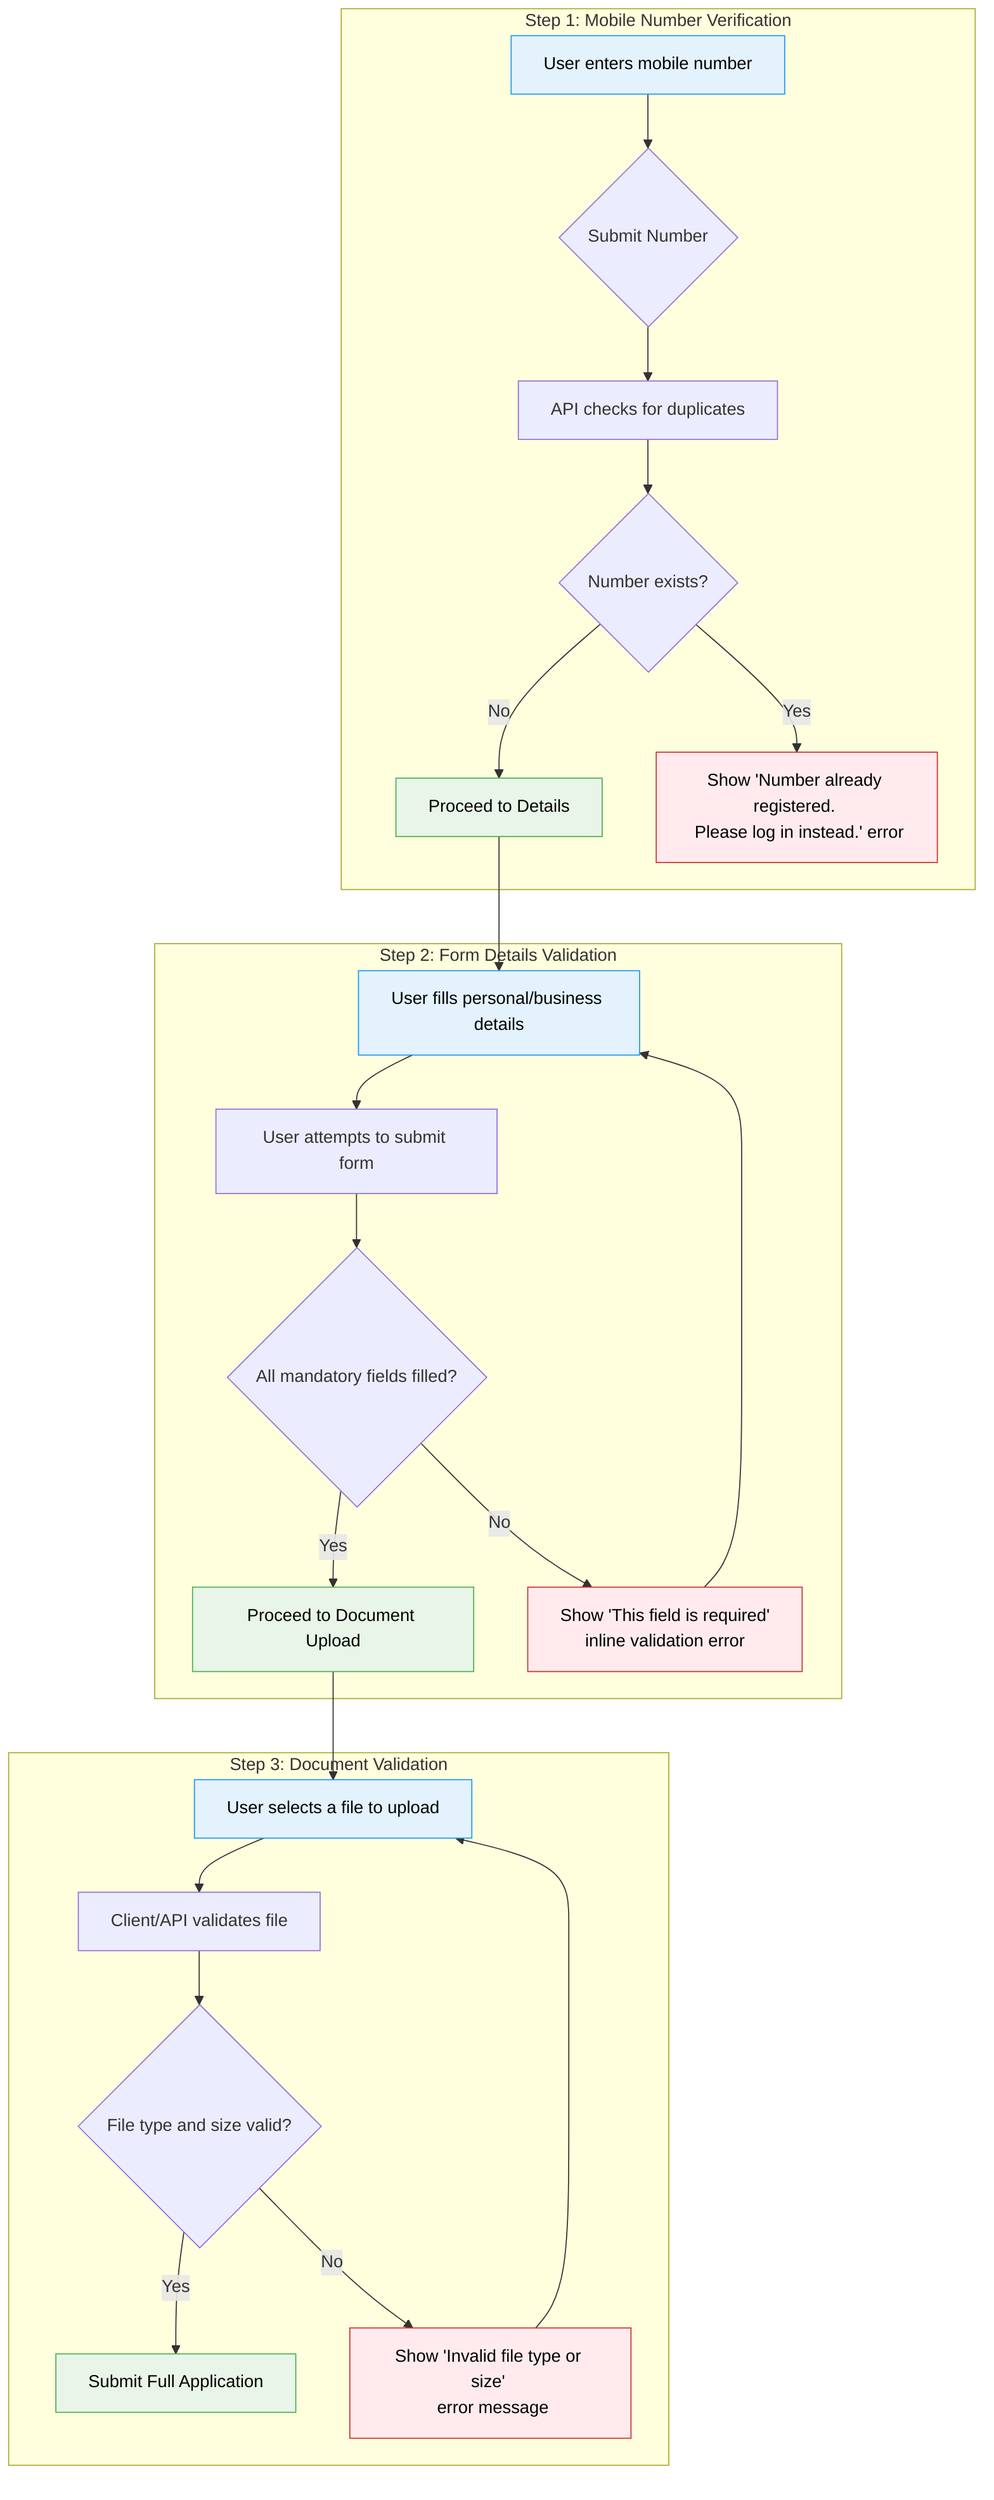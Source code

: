 flowchart TD
    subgraph "Step 1: Mobile Number Verification"
        A[User enters mobile number] --> B{Submit Number}
        B --> C[API checks for duplicates]
        C --> D{Number exists?}
        D -- No --> E[Proceed to Details]
        D -- Yes --> F["Show 'Number already registered. <br/> Please log in instead.' error"]
    end

    subgraph "Step 2: Form Details Validation"
        E --> G[User fills personal/business details]
        G --> H[User attempts to submit form]
        H --> I{All mandatory fields filled?}
        I -- Yes --> J[Proceed to Document Upload]
        I -- No --> K["Show 'This field is required' <br/> inline validation error"]
        K --> G
    end

    subgraph "Step 3: Document Validation"
        J --> L[User selects a file to upload]
        L --> M[Client/API validates file]
        M --> N{File type and size valid?}
        N -- Yes --> O[Submit Full Application]
        N -- No --> P["Show 'Invalid file type or size' <br/> error message"]
        P --> L
    end

    %% Styling
    classDef errorNode fill:#ffebee,stroke:#d32f2f,color:#000
    classDef successNode fill:#e8f5e8,stroke:#4caf50,color:#000
    classDef processNode fill:#e3f2fd,stroke:#2196f3,color:#000
    
    class F,K,P errorNode
    class E,J,O successNode
    class A,G,L processNode